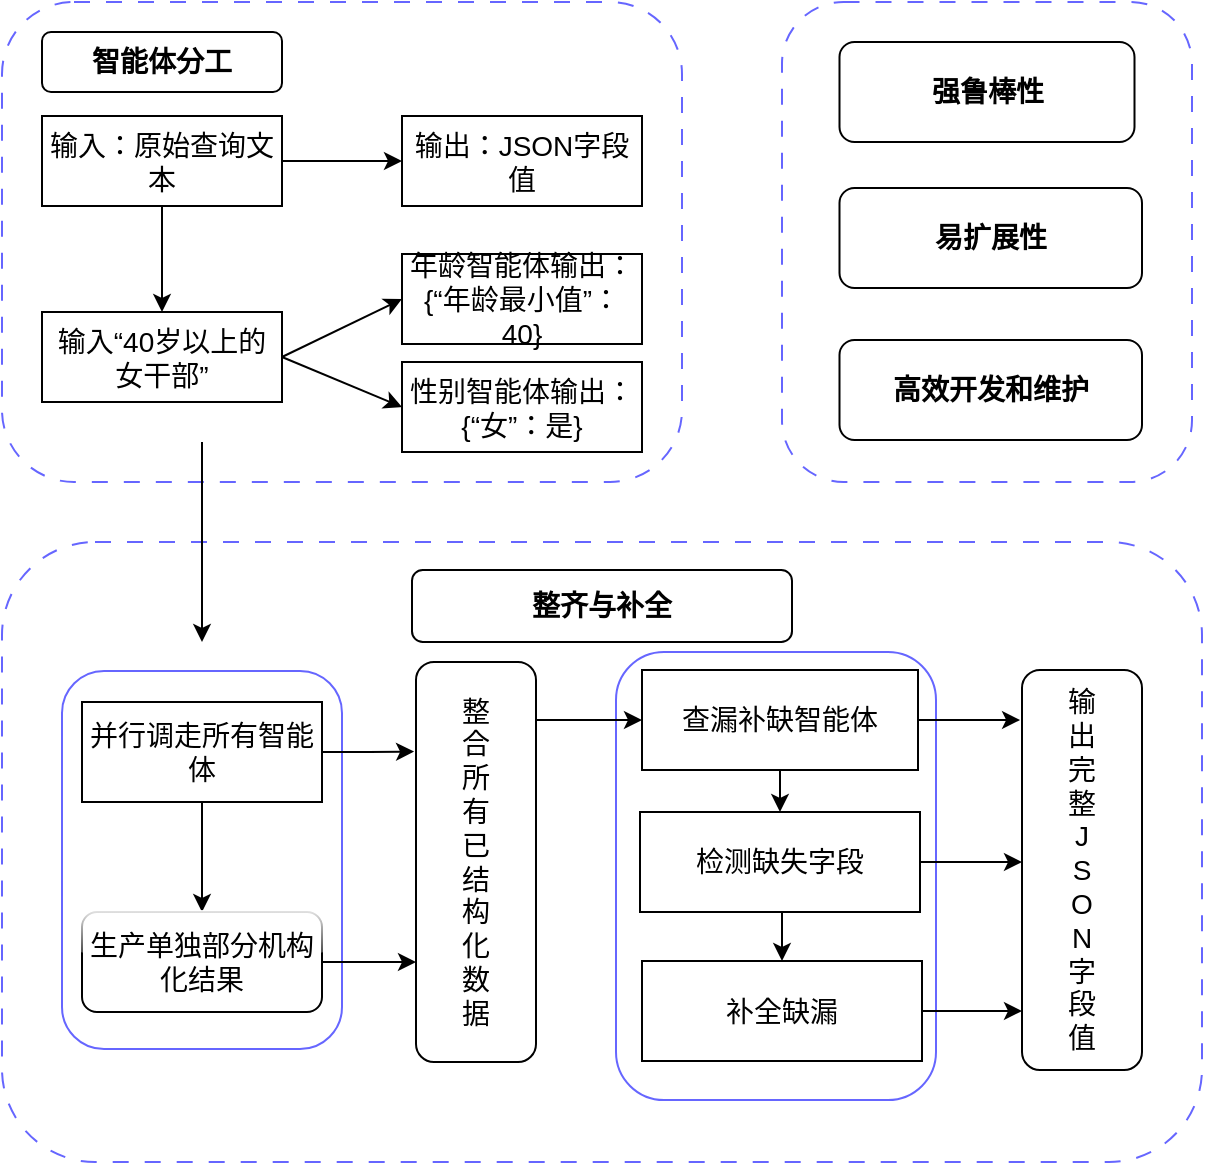 <mxfile version="27.1.4">
  <diagram name="第 1 页" id="KQLtKQt0yTOvkUg61p42">
    <mxGraphModel dx="1123" dy="624" grid="1" gridSize="10" guides="1" tooltips="1" connect="1" arrows="1" fold="1" page="1" pageScale="1" pageWidth="827" pageHeight="1169" math="0" shadow="0">
      <root>
        <mxCell id="0" />
        <mxCell id="1" parent="0" />
        <mxCell id="SJHmEkA6hrIx00BdapCT-52" value="" style="rounded=1;whiteSpace=wrap;html=1;strokeColor=#6666FF;fontSize=14;" vertex="1" parent="1">
          <mxGeometry x="347" y="405" width="160" height="224" as="geometry" />
        </mxCell>
        <mxCell id="SJHmEkA6hrIx00BdapCT-51" value="" style="rounded=1;whiteSpace=wrap;html=1;strokeColor=#6666FF;fontSize=14;" vertex="1" parent="1">
          <mxGeometry x="70" y="414.5" width="140" height="189" as="geometry" />
        </mxCell>
        <mxCell id="SJHmEkA6hrIx00BdapCT-1" value="" style="rounded=1;whiteSpace=wrap;html=1;fillColor=none;strokeColor=#6666FF;dashed=1;dashPattern=8 8;fontSize=14;" vertex="1" parent="1">
          <mxGeometry x="40" y="80" width="340" height="240" as="geometry" />
        </mxCell>
        <mxCell id="SJHmEkA6hrIx00BdapCT-2" value="&lt;b&gt;智能体分工&lt;/b&gt;" style="rounded=1;whiteSpace=wrap;html=1;fontSize=14;" vertex="1" parent="1">
          <mxGeometry x="60" y="95" width="120" height="30" as="geometry" />
        </mxCell>
        <mxCell id="SJHmEkA6hrIx00BdapCT-5" value="" style="edgeStyle=orthogonalEdgeStyle;rounded=0;orthogonalLoop=1;jettySize=auto;html=1;fontSize=14;" edge="1" parent="1" source="SJHmEkA6hrIx00BdapCT-3" target="SJHmEkA6hrIx00BdapCT-4">
          <mxGeometry relative="1" as="geometry" />
        </mxCell>
        <mxCell id="SJHmEkA6hrIx00BdapCT-7" style="edgeStyle=orthogonalEdgeStyle;rounded=0;orthogonalLoop=1;jettySize=auto;html=1;exitX=0.5;exitY=1;exitDx=0;exitDy=0;entryX=0.5;entryY=0;entryDx=0;entryDy=0;fontSize=14;" edge="1" parent="1" source="SJHmEkA6hrIx00BdapCT-3" target="SJHmEkA6hrIx00BdapCT-6">
          <mxGeometry relative="1" as="geometry" />
        </mxCell>
        <mxCell id="SJHmEkA6hrIx00BdapCT-3" value="输入：原始查询文本" style="rounded=0;whiteSpace=wrap;html=1;fontSize=14;" vertex="1" parent="1">
          <mxGeometry x="60" y="137" width="120" height="45" as="geometry" />
        </mxCell>
        <mxCell id="SJHmEkA6hrIx00BdapCT-4" value="输出：JSON字段值" style="whiteSpace=wrap;html=1;rounded=0;fontSize=14;" vertex="1" parent="1">
          <mxGeometry x="240" y="137" width="120" height="45" as="geometry" />
        </mxCell>
        <mxCell id="SJHmEkA6hrIx00BdapCT-10" style="rounded=0;orthogonalLoop=1;jettySize=auto;html=1;exitX=1;exitY=0.5;exitDx=0;exitDy=0;entryX=0;entryY=0.5;entryDx=0;entryDy=0;fontSize=14;" edge="1" parent="1" source="SJHmEkA6hrIx00BdapCT-6" target="SJHmEkA6hrIx00BdapCT-8">
          <mxGeometry relative="1" as="geometry" />
        </mxCell>
        <mxCell id="SJHmEkA6hrIx00BdapCT-11" style="rounded=0;orthogonalLoop=1;jettySize=auto;html=1;exitX=1;exitY=0.5;exitDx=0;exitDy=0;entryX=0;entryY=0.5;entryDx=0;entryDy=0;fontSize=14;" edge="1" parent="1" source="SJHmEkA6hrIx00BdapCT-6" target="SJHmEkA6hrIx00BdapCT-9">
          <mxGeometry relative="1" as="geometry" />
        </mxCell>
        <mxCell id="SJHmEkA6hrIx00BdapCT-6" value="输入“40岁以上的女干部”" style="rounded=0;whiteSpace=wrap;html=1;fontSize=14;" vertex="1" parent="1">
          <mxGeometry x="60" y="235" width="120" height="45" as="geometry" />
        </mxCell>
        <mxCell id="SJHmEkA6hrIx00BdapCT-8" value="&lt;div&gt;年龄智能体输出：&lt;/div&gt;&lt;div&gt;{“年龄最小值”：40}&lt;/div&gt;" style="whiteSpace=wrap;html=1;rounded=0;fontSize=14;" vertex="1" parent="1">
          <mxGeometry x="240" y="206" width="120" height="45" as="geometry" />
        </mxCell>
        <mxCell id="SJHmEkA6hrIx00BdapCT-9" value="&lt;div&gt;性别智能体输出：&lt;/div&gt;&lt;div&gt;{“女”：是}&lt;/div&gt;" style="whiteSpace=wrap;html=1;rounded=0;fontSize=14;" vertex="1" parent="1">
          <mxGeometry x="240" y="260" width="120" height="45" as="geometry" />
        </mxCell>
        <mxCell id="SJHmEkA6hrIx00BdapCT-14" value="" style="rounded=1;whiteSpace=wrap;html=1;fillColor=none;dashed=1;dashPattern=8 8;strokeColor=#6666FF;fontSize=14;" vertex="1" parent="1">
          <mxGeometry x="40" y="350" width="600" height="310" as="geometry" />
        </mxCell>
        <mxCell id="SJHmEkA6hrIx00BdapCT-16" value="&lt;b&gt;整齐与补全&lt;/b&gt;" style="rounded=1;whiteSpace=wrap;html=1;fontSize=14;" vertex="1" parent="1">
          <mxGeometry x="245" y="364" width="190" height="36" as="geometry" />
        </mxCell>
        <mxCell id="SJHmEkA6hrIx00BdapCT-32" style="edgeStyle=orthogonalEdgeStyle;rounded=0;orthogonalLoop=1;jettySize=auto;html=1;exitX=0.5;exitY=1;exitDx=0;exitDy=0;entryX=0.5;entryY=0;entryDx=0;entryDy=0;fontSize=14;" edge="1" parent="1" source="SJHmEkA6hrIx00BdapCT-17" target="SJHmEkA6hrIx00BdapCT-20">
          <mxGeometry relative="1" as="geometry" />
        </mxCell>
        <mxCell id="SJHmEkA6hrIx00BdapCT-17" value="并行调走所有智能体" style="rounded=0;whiteSpace=wrap;html=1;fontSize=14;" vertex="1" parent="1">
          <mxGeometry x="80" y="430" width="120" height="50" as="geometry" />
        </mxCell>
        <mxCell id="SJHmEkA6hrIx00BdapCT-37" style="edgeStyle=orthogonalEdgeStyle;rounded=0;orthogonalLoop=1;jettySize=auto;html=1;exitX=1;exitY=0.25;exitDx=0;exitDy=0;entryX=0;entryY=0.5;entryDx=0;entryDy=0;fontSize=14;" edge="1" parent="1" source="SJHmEkA6hrIx00BdapCT-18" target="SJHmEkA6hrIx00BdapCT-19">
          <mxGeometry relative="1" as="geometry">
            <Array as="points">
              <mxPoint x="300" y="439" />
            </Array>
          </mxGeometry>
        </mxCell>
        <mxCell id="SJHmEkA6hrIx00BdapCT-18" value="&lt;div&gt;整&lt;/div&gt;&lt;div&gt;合&lt;/div&gt;&lt;div&gt;所&lt;/div&gt;&lt;div&gt;有&lt;/div&gt;&lt;div&gt;已&lt;/div&gt;&lt;div&gt;结&lt;/div&gt;&lt;div&gt;构&lt;/div&gt;&lt;div&gt;化&lt;/div&gt;&lt;div&gt;数&lt;/div&gt;&lt;div&gt;据&lt;/div&gt;" style="rounded=1;whiteSpace=wrap;html=1;fontSize=14;" vertex="1" parent="1">
          <mxGeometry x="247" y="410" width="60" height="200" as="geometry" />
        </mxCell>
        <mxCell id="SJHmEkA6hrIx00BdapCT-38" style="edgeStyle=orthogonalEdgeStyle;rounded=0;orthogonalLoop=1;jettySize=auto;html=1;exitX=0.5;exitY=1;exitDx=0;exitDy=0;entryX=0.5;entryY=0;entryDx=0;entryDy=0;fontSize=14;" edge="1" parent="1" source="SJHmEkA6hrIx00BdapCT-19" target="SJHmEkA6hrIx00BdapCT-23">
          <mxGeometry relative="1" as="geometry" />
        </mxCell>
        <mxCell id="SJHmEkA6hrIx00BdapCT-19" value="查漏补缺智能体" style="rounded=0;whiteSpace=wrap;html=1;fontSize=14;" vertex="1" parent="1">
          <mxGeometry x="360" y="414" width="138" height="50" as="geometry" />
        </mxCell>
        <mxCell id="SJHmEkA6hrIx00BdapCT-20" value="生产单独部分机构化结果" style="rounded=1;whiteSpace=wrap;html=1;glass=1;fontSize=14;" vertex="1" parent="1">
          <mxGeometry x="80" y="535" width="120" height="50" as="geometry" />
        </mxCell>
        <mxCell id="SJHmEkA6hrIx00BdapCT-39" style="edgeStyle=orthogonalEdgeStyle;rounded=0;orthogonalLoop=1;jettySize=auto;html=1;exitX=0.5;exitY=1;exitDx=0;exitDy=0;entryX=0.5;entryY=0;entryDx=0;entryDy=0;fontSize=14;" edge="1" parent="1" source="SJHmEkA6hrIx00BdapCT-23" target="SJHmEkA6hrIx00BdapCT-24">
          <mxGeometry relative="1" as="geometry" />
        </mxCell>
        <mxCell id="SJHmEkA6hrIx00BdapCT-42" value="" style="edgeStyle=orthogonalEdgeStyle;rounded=0;orthogonalLoop=1;jettySize=auto;html=1;fontSize=14;" edge="1" parent="1" source="SJHmEkA6hrIx00BdapCT-23" target="SJHmEkA6hrIx00BdapCT-40">
          <mxGeometry relative="1" as="geometry">
            <Array as="points">
              <mxPoint x="530" y="510" />
              <mxPoint x="530" y="510" />
            </Array>
          </mxGeometry>
        </mxCell>
        <mxCell id="SJHmEkA6hrIx00BdapCT-23" value="检测缺失字段" style="rounded=0;whiteSpace=wrap;html=1;fontSize=14;" vertex="1" parent="1">
          <mxGeometry x="359" y="485" width="140" height="50" as="geometry" />
        </mxCell>
        <mxCell id="SJHmEkA6hrIx00BdapCT-43" value="" style="edgeStyle=orthogonalEdgeStyle;rounded=0;orthogonalLoop=1;jettySize=auto;html=1;fontSize=14;" edge="1" parent="1" source="SJHmEkA6hrIx00BdapCT-24" target="SJHmEkA6hrIx00BdapCT-40">
          <mxGeometry relative="1" as="geometry">
            <Array as="points">
              <mxPoint x="540" y="585" />
              <mxPoint x="540" y="585" />
            </Array>
          </mxGeometry>
        </mxCell>
        <mxCell id="SJHmEkA6hrIx00BdapCT-24" value="补全缺漏" style="rounded=0;whiteSpace=wrap;html=1;fontSize=14;" vertex="1" parent="1">
          <mxGeometry x="360" y="559.5" width="140" height="50" as="geometry" />
        </mxCell>
        <mxCell id="SJHmEkA6hrIx00BdapCT-34" style="edgeStyle=orthogonalEdgeStyle;rounded=0;orthogonalLoop=1;jettySize=auto;html=1;exitX=1;exitY=0.5;exitDx=0;exitDy=0;entryX=0;entryY=0.75;entryDx=0;entryDy=0;fontSize=14;" edge="1" parent="1" source="SJHmEkA6hrIx00BdapCT-20" target="SJHmEkA6hrIx00BdapCT-18">
          <mxGeometry relative="1" as="geometry">
            <mxPoint x="240" y="560" as="targetPoint" />
            <Array as="points" />
          </mxGeometry>
        </mxCell>
        <mxCell id="SJHmEkA6hrIx00BdapCT-40" value="&lt;div&gt;输&lt;/div&gt;&lt;div&gt;出&lt;/div&gt;&lt;div&gt;完&lt;/div&gt;&lt;div&gt;整&lt;/div&gt;&lt;div&gt;J&lt;/div&gt;&lt;div&gt;S&lt;/div&gt;&lt;div&gt;O&lt;/div&gt;&lt;div&gt;N&lt;/div&gt;&lt;div&gt;字&lt;/div&gt;&lt;div&gt;段&lt;/div&gt;&lt;div&gt;值&lt;/div&gt;" style="rounded=1;whiteSpace=wrap;html=1;fontSize=14;" vertex="1" parent="1">
          <mxGeometry x="550" y="414" width="60" height="200" as="geometry" />
        </mxCell>
        <mxCell id="SJHmEkA6hrIx00BdapCT-41" style="edgeStyle=orthogonalEdgeStyle;rounded=0;orthogonalLoop=1;jettySize=auto;html=1;exitX=1;exitY=0.5;exitDx=0;exitDy=0;entryX=-0.016;entryY=0.125;entryDx=0;entryDy=0;entryPerimeter=0;fontSize=14;" edge="1" parent="1" source="SJHmEkA6hrIx00BdapCT-19" target="SJHmEkA6hrIx00BdapCT-40">
          <mxGeometry relative="1" as="geometry">
            <Array as="points" />
          </mxGeometry>
        </mxCell>
        <mxCell id="SJHmEkA6hrIx00BdapCT-44" style="edgeStyle=orthogonalEdgeStyle;rounded=0;orthogonalLoop=1;jettySize=auto;html=1;exitX=1;exitY=0.5;exitDx=0;exitDy=0;entryX=-0.016;entryY=0.224;entryDx=0;entryDy=0;entryPerimeter=0;fontSize=14;" edge="1" parent="1" source="SJHmEkA6hrIx00BdapCT-17" target="SJHmEkA6hrIx00BdapCT-18">
          <mxGeometry relative="1" as="geometry" />
        </mxCell>
        <mxCell id="SJHmEkA6hrIx00BdapCT-45" value="" style="endArrow=classic;html=1;rounded=0;fontSize=14;" edge="1" parent="1">
          <mxGeometry width="50" height="50" relative="1" as="geometry">
            <mxPoint x="140" y="300" as="sourcePoint" />
            <mxPoint x="140" y="400" as="targetPoint" />
          </mxGeometry>
        </mxCell>
        <mxCell id="SJHmEkA6hrIx00BdapCT-46" value="" style="rounded=1;whiteSpace=wrap;html=1;fillColor=none;dashed=1;dashPattern=8 8;strokeColor=#6666FF;fontSize=14;" vertex="1" parent="1">
          <mxGeometry x="430" y="80" width="205" height="240" as="geometry" />
        </mxCell>
        <mxCell id="SJHmEkA6hrIx00BdapCT-47" value="&lt;b&gt;强鲁棒性&lt;/b&gt;" style="rounded=1;whiteSpace=wrap;html=1;fontSize=14;" vertex="1" parent="1">
          <mxGeometry x="458.75" y="100" width="147.5" height="50" as="geometry" />
        </mxCell>
        <mxCell id="SJHmEkA6hrIx00BdapCT-48" value="&lt;b&gt;易扩展性&lt;/b&gt;" style="rounded=1;whiteSpace=wrap;html=1;fontSize=14;" vertex="1" parent="1">
          <mxGeometry x="458.75" y="173" width="151.25" height="50" as="geometry" />
        </mxCell>
        <mxCell id="SJHmEkA6hrIx00BdapCT-49" value="&lt;b&gt;高效开发和维护&lt;/b&gt;" style="rounded=1;whiteSpace=wrap;html=1;fontSize=14;" vertex="1" parent="1">
          <mxGeometry x="458.75" y="249" width="151.25" height="50" as="geometry" />
        </mxCell>
      </root>
    </mxGraphModel>
  </diagram>
</mxfile>
